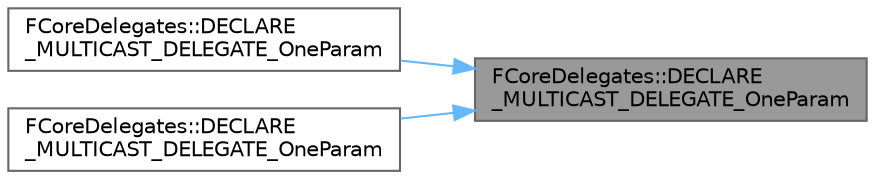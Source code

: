 digraph "FCoreDelegates::DECLARE_MULTICAST_DELEGATE_OneParam"
{
 // INTERACTIVE_SVG=YES
 // LATEX_PDF_SIZE
  bgcolor="transparent";
  edge [fontname=Helvetica,fontsize=10,labelfontname=Helvetica,labelfontsize=10];
  node [fontname=Helvetica,fontsize=10,shape=box,height=0.2,width=0.4];
  rankdir="RL";
  Node1 [id="Node000001",label="FCoreDelegates::DECLARE\l_MULTICAST_DELEGATE_OneParam",height=0.2,width=0.4,color="gray40", fillcolor="grey60", style="filled", fontcolor="black",tooltip=" "];
  Node1 -> Node2 [id="edge1_Node000001_Node000002",dir="back",color="steelblue1",style="solid",tooltip=" "];
  Node2 [id="Node000002",label="FCoreDelegates::DECLARE\l_MULTICAST_DELEGATE_OneParam",height=0.2,width=0.4,color="grey40", fillcolor="white", style="filled",URL="$da/ded/classFCoreDelegates.html#a1d02cf42dc092a5864362755809afd73",tooltip=" "];
  Node1 -> Node3 [id="edge2_Node000001_Node000003",dir="back",color="steelblue1",style="solid",tooltip=" "];
  Node3 [id="Node000003",label="FCoreDelegates::DECLARE\l_MULTICAST_DELEGATE_OneParam",height=0.2,width=0.4,color="grey40", fillcolor="white", style="filled",URL="$da/ded/classFCoreDelegates.html#a0d7d4f36d8173d7188c9d10d036f9622",tooltip=" "];
}
